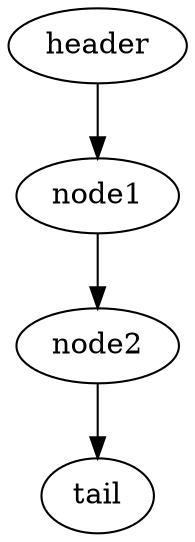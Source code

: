 digraph G {
    header;
    node1;
    node2;
    tail;

    header -> node1
    node1-> node2
    node2->tail
}